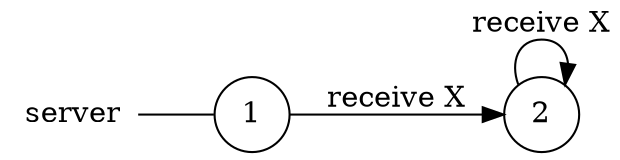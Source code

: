 digraph server {
	rankdir="LR";
	n_0 [label="server", shape="plaintext"];
	n_1 [id="2", shape=circle, label="2"];
	n_2 [id="1", shape=circle, label="1"];
	n_0 -> n_2 [arrowhead=none];

	n_2 -> n_1 [id="[$e|1]", label="receive X"];
	n_1 -> n_1 [id="[$e|0]", label="receive X"];
}
